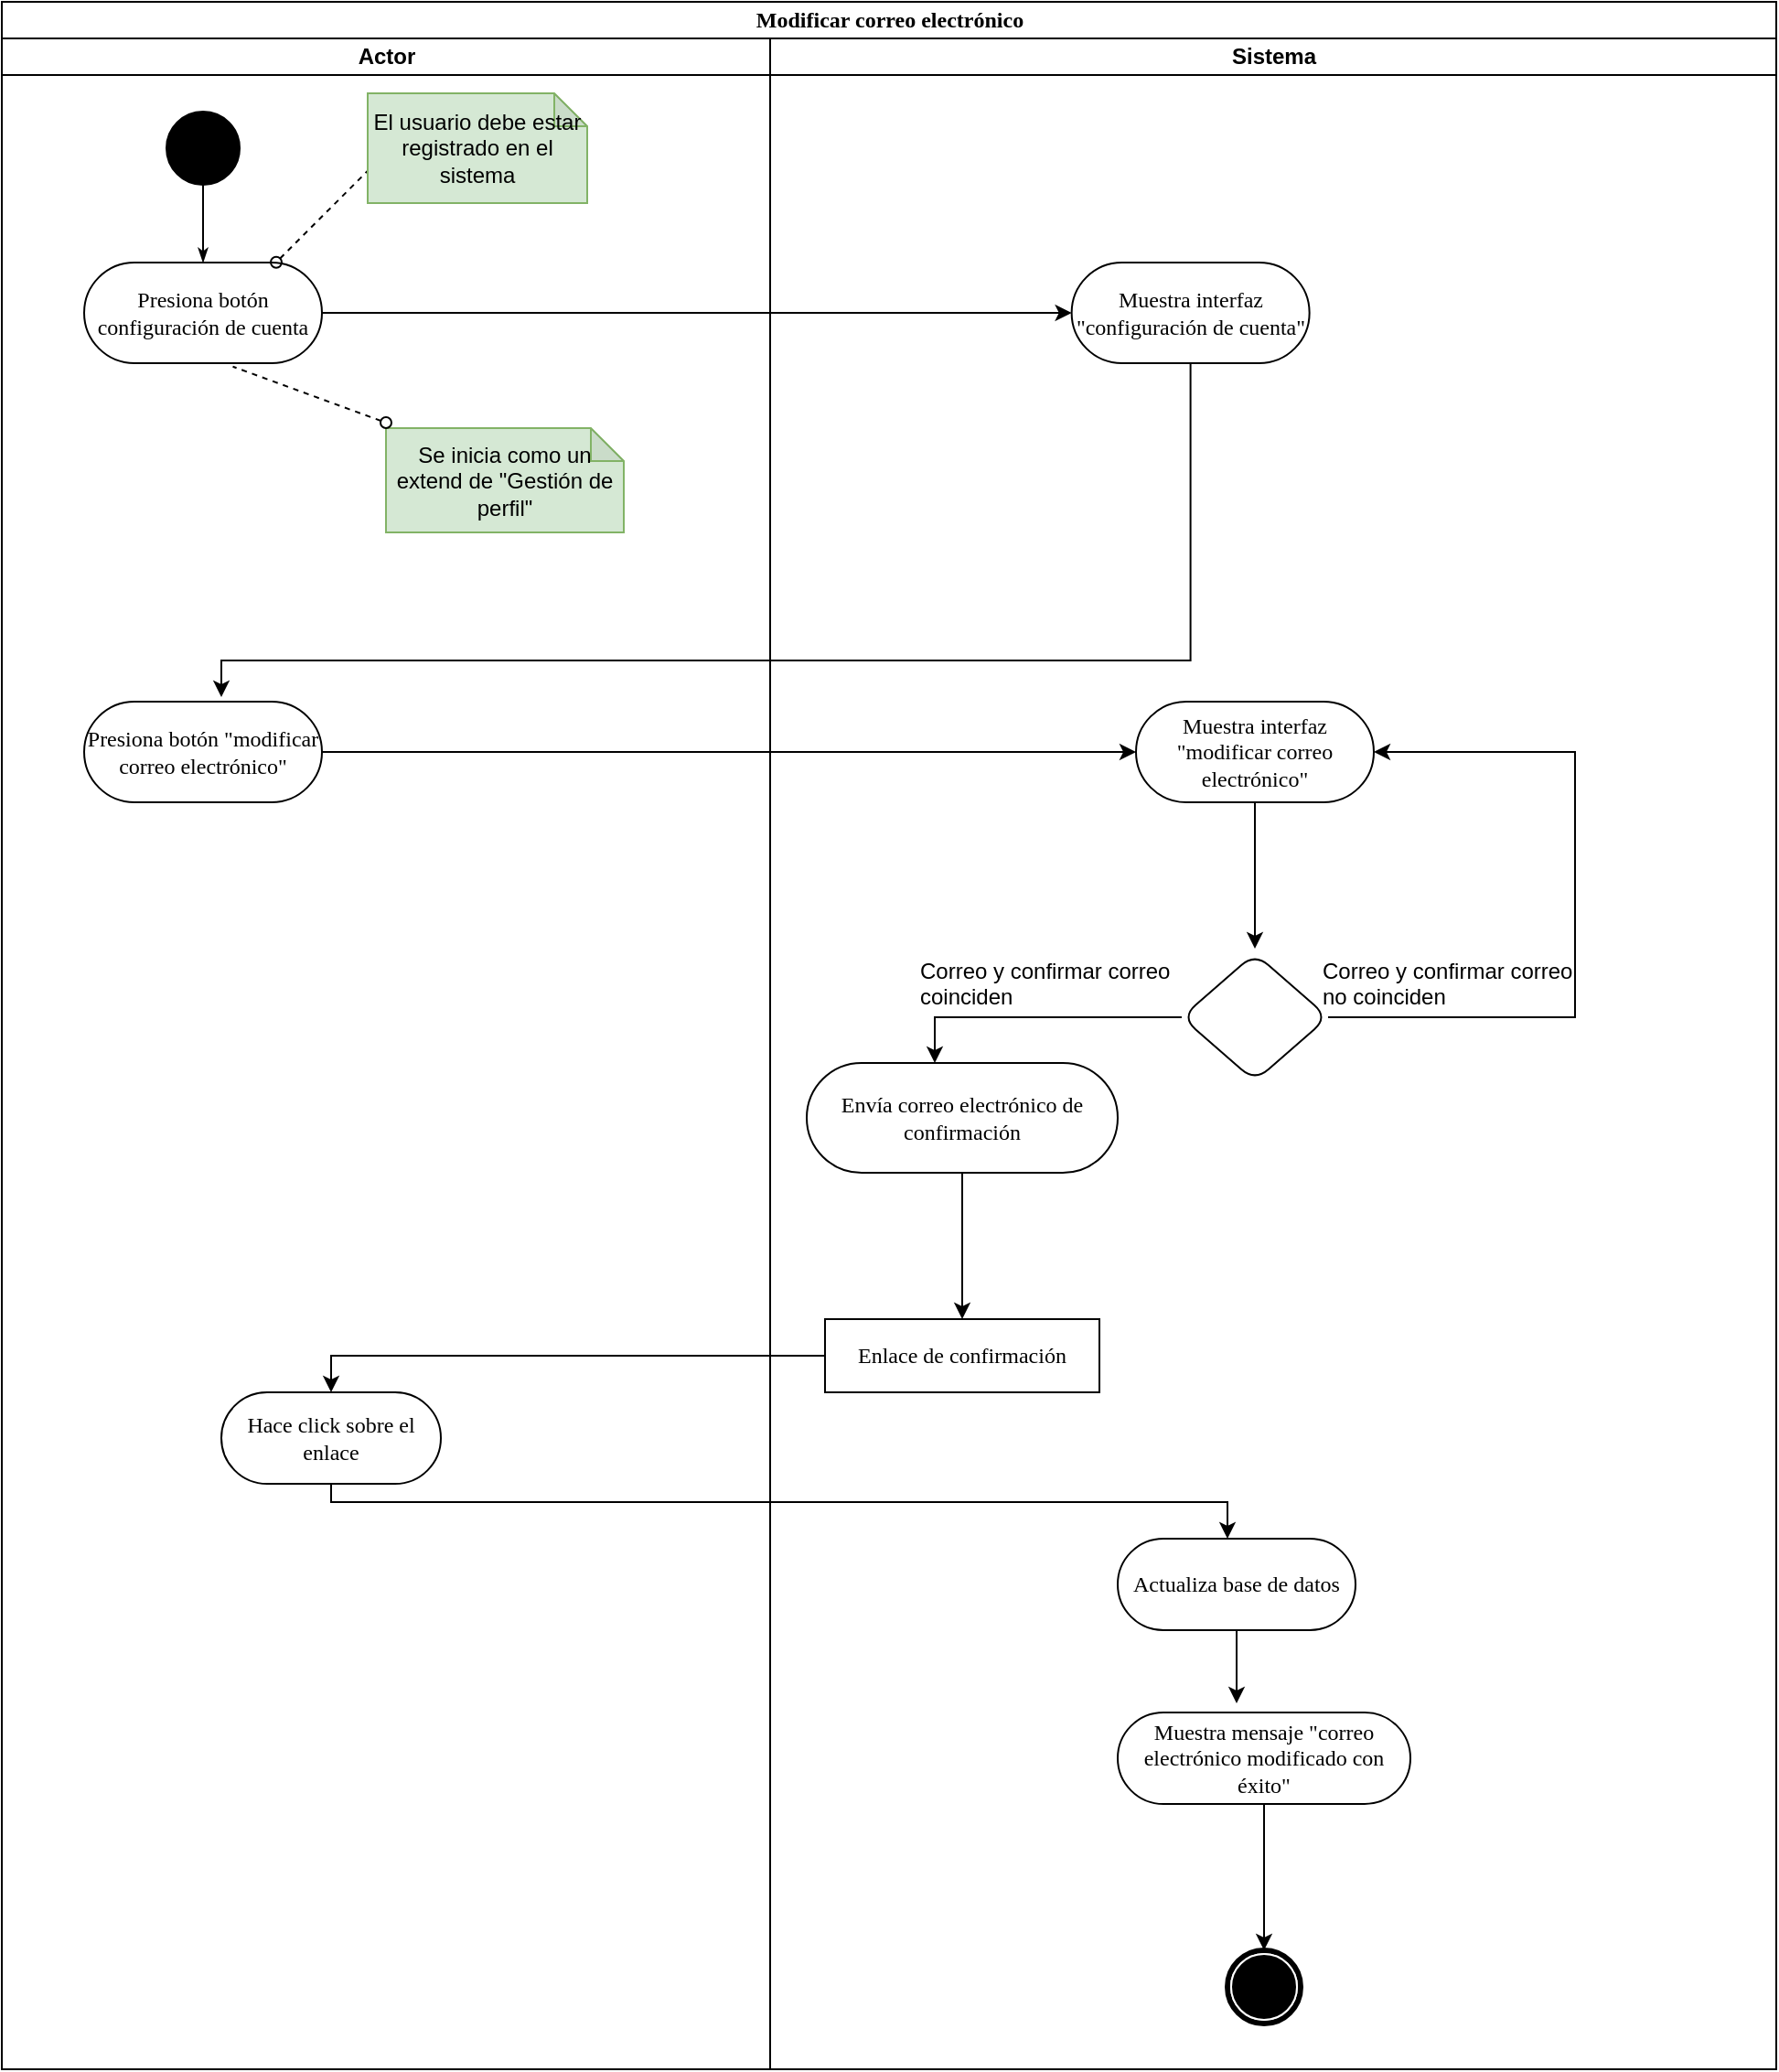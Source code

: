 <mxfile version="10.8.0" type="github"><diagram name="Page-1" id="0783ab3e-0a74-02c8-0abd-f7b4e66b4bec"><mxGraphModel dx="680" dy="396" grid="1" gridSize="10" guides="1" tooltips="1" connect="1" arrows="1" fold="1" page="1" pageScale="1" pageWidth="850" pageHeight="1100" background="#ffffff" math="0" shadow="0"><root><mxCell id="0"/><mxCell id="1" parent="0"/><mxCell id="1c1d494c118603dd-1" value="Modificar correo electrónico" style="swimlane;html=1;childLayout=stackLayout;startSize=20;rounded=0;shadow=0;comic=0;labelBackgroundColor=none;strokeColor=#000000;strokeWidth=1;fillColor=#ffffff;fontFamily=Verdana;fontSize=12;fontColor=#000000;align=center;" parent="1" vertex="1"><mxGeometry x="40" y="20" width="970" height="1130" as="geometry"/></mxCell><mxCell id="1c1d494c118603dd-2" value="Actor" style="swimlane;html=1;startSize=20;" parent="1c1d494c118603dd-1" vertex="1"><mxGeometry y="20" width="420" height="1110" as="geometry"/></mxCell><mxCell id="60571a20871a0731-4" value="" style="ellipse;whiteSpace=wrap;html=1;rounded=0;shadow=0;comic=0;labelBackgroundColor=none;strokeColor=#000000;strokeWidth=1;fillColor=#000000;fontFamily=Verdana;fontSize=12;fontColor=#000000;align=center;" parent="1c1d494c118603dd-2" vertex="1"><mxGeometry x="90" y="40" width="40" height="40" as="geometry"/></mxCell><mxCell id="60571a20871a0731-8" value="Presiona botón configuración de cuenta" style="rounded=1;whiteSpace=wrap;html=1;shadow=0;comic=0;labelBackgroundColor=none;strokeColor=#000000;strokeWidth=1;fillColor=#ffffff;fontFamily=Verdana;fontSize=12;fontColor=#000000;align=center;arcSize=50;" parent="1c1d494c118603dd-2" vertex="1"><mxGeometry x="45" y="122.5" width="130" height="55" as="geometry"/></mxCell><mxCell id="1c1d494c118603dd-27" style="edgeStyle=orthogonalEdgeStyle;rounded=0;html=1;labelBackgroundColor=none;startArrow=none;startFill=0;startSize=5;endArrow=classicThin;endFill=1;endSize=5;jettySize=auto;orthogonalLoop=1;strokeColor=#000000;strokeWidth=1;fontFamily=Verdana;fontSize=12;fontColor=#000000;" parent="1c1d494c118603dd-2" source="60571a20871a0731-4" target="60571a20871a0731-8" edge="1"><mxGeometry relative="1" as="geometry"/></mxCell><mxCell id="f4PD4zK0wdrXyah9kPIm-65" value="Hace click sobre el enlace" style="rounded=1;whiteSpace=wrap;html=1;shadow=0;comic=0;labelBackgroundColor=none;strokeColor=#000000;strokeWidth=1;fillColor=#ffffff;fontFamily=Verdana;fontSize=12;fontColor=#000000;align=center;arcSize=50;" parent="1c1d494c118603dd-2" vertex="1"><mxGeometry x="120" y="740" width="120" height="50" as="geometry"/></mxCell><mxCell id="E5oHEQeqn7ju0-Vg1Rph-2" value="" style="endArrow=none;dashed=1;html=1;startArrow=oval;startFill=0;" parent="1c1d494c118603dd-2" edge="1"><mxGeometry width="50" height="50" relative="1" as="geometry"><mxPoint x="150" y="122.364" as="sourcePoint"/><mxPoint x="200" y="72.364" as="targetPoint"/></mxGeometry></mxCell><mxCell id="E5oHEQeqn7ju0-Vg1Rph-3" value="El usuario debe estar registrado en el sistema" style="shape=note;whiteSpace=wrap;html=1;backgroundOutline=1;darkOpacity=0.05;size=18;fillColor=#d5e8d4;strokeColor=#82b366;" parent="1c1d494c118603dd-2" vertex="1"><mxGeometry x="200" y="30" width="120" height="60" as="geometry"/></mxCell><mxCell id="E5oHEQeqn7ju0-Vg1Rph-5" value="Se inicia como un extend de &quot;Gestión de perfil&quot;" style="shape=note;whiteSpace=wrap;html=1;backgroundOutline=1;darkOpacity=0.05;size=18;fillColor=#d5e8d4;strokeColor=#82b366;" parent="1c1d494c118603dd-2" vertex="1"><mxGeometry x="210" y="213" width="130" height="57" as="geometry"/></mxCell><mxCell id="E5oHEQeqn7ju0-Vg1Rph-7" value="Presiona botón &quot;modificar correo electrónico&quot;" style="rounded=1;whiteSpace=wrap;html=1;shadow=0;comic=0;labelBackgroundColor=none;strokeColor=#000000;strokeWidth=1;fillColor=#ffffff;fontFamily=Verdana;fontSize=12;fontColor=#000000;align=center;arcSize=50;" parent="1c1d494c118603dd-2" vertex="1"><mxGeometry x="45" y="362.5" width="130" height="55" as="geometry"/></mxCell><mxCell id="1c1d494c118603dd-4" value="Sistema" style="swimlane;html=1;startSize=20;" parent="1c1d494c118603dd-1" vertex="1"><mxGeometry x="420" y="20" width="550" height="1110" as="geometry"/></mxCell><mxCell id="60571a20871a0731-5" value="" style="shape=mxgraph.bpmn.shape;html=1;verticalLabelPosition=bottom;labelBackgroundColor=#ffffff;verticalAlign=top;perimeter=ellipsePerimeter;outline=end;symbol=terminate;rounded=0;shadow=0;comic=0;strokeColor=#000000;strokeWidth=1;fillColor=#ffffff;fontFamily=Verdana;fontSize=12;fontColor=#000000;align=center;" parent="1c1d494c118603dd-4" vertex="1"><mxGeometry x="250" y="1045" width="40" height="40" as="geometry"/></mxCell><mxCell id="f4PD4zK0wdrXyah9kPIm-56" value="" style="edgeStyle=orthogonalEdgeStyle;rounded=0;orthogonalLoop=1;jettySize=auto;html=1;" parent="1c1d494c118603dd-4" source="f4PD4zK0wdrXyah9kPIm-54" edge="1"><mxGeometry relative="1" as="geometry"><mxPoint x="90" y="560" as="targetPoint"/><Array as="points"><mxPoint x="90" y="535"/></Array></mxGeometry></mxCell><mxCell id="f4PD4zK0wdrXyah9kPIm-61" value="" style="edgeStyle=orthogonalEdgeStyle;rounded=0;orthogonalLoop=1;jettySize=auto;html=1;entryX=1;entryY=0.5;entryDx=0;entryDy=0;" parent="1c1d494c118603dd-4" source="f4PD4zK0wdrXyah9kPIm-54" target="E5oHEQeqn7ju0-Vg1Rph-8" edge="1"><mxGeometry relative="1" as="geometry"><mxPoint x="390" y="420" as="targetPoint"/><Array as="points"><mxPoint x="440" y="535"/><mxPoint x="440" y="390"/></Array></mxGeometry></mxCell><mxCell id="f4PD4zK0wdrXyah9kPIm-54" value="" style="rhombus;whiteSpace=wrap;html=1;rounded=1;fillColor=none;" parent="1c1d494c118603dd-4" vertex="1"><mxGeometry x="225" y="500" width="80" height="70" as="geometry"/></mxCell><mxCell id="f4PD4zK0wdrXyah9kPIm-77" value="Correo y confirmar correo&lt;br&gt;coinciden&lt;br&gt;" style="text;html=1;resizable=0;points=[];autosize=1;align=left;verticalAlign=top;spacingTop=-4;" parent="1c1d494c118603dd-4" vertex="1"><mxGeometry x="80" y="500" width="150" height="30" as="geometry"/></mxCell><mxCell id="E5oHEQeqn7ju0-Vg1Rph-20" value="" style="edgeStyle=orthogonalEdgeStyle;rounded=0;orthogonalLoop=1;jettySize=auto;html=1;startArrow=none;startFill=0;" parent="1c1d494c118603dd-4" source="f4PD4zK0wdrXyah9kPIm-78" edge="1"><mxGeometry relative="1" as="geometry"><mxPoint x="255" y="910" as="targetPoint"/></mxGeometry></mxCell><mxCell id="f4PD4zK0wdrXyah9kPIm-78" value="Actualiza base de datos" style="rounded=1;whiteSpace=wrap;html=1;shadow=0;comic=0;labelBackgroundColor=none;strokeColor=#000000;strokeWidth=1;fillColor=#ffffff;fontFamily=Verdana;fontSize=12;fontColor=#000000;align=center;arcSize=50;" parent="1c1d494c118603dd-4" vertex="1"><mxGeometry x="190" y="820" width="130" height="50" as="geometry"/></mxCell><mxCell id="E5oHEQeqn7ju0-Vg1Rph-22" value="" style="edgeStyle=orthogonalEdgeStyle;rounded=0;orthogonalLoop=1;jettySize=auto;html=1;startArrow=none;startFill=0;" parent="1c1d494c118603dd-4" source="E5oHEQeqn7ju0-Vg1Rph-19" edge="1"><mxGeometry relative="1" as="geometry"><mxPoint x="270" y="1045" as="targetPoint"/></mxGeometry></mxCell><mxCell id="E5oHEQeqn7ju0-Vg1Rph-19" value="Muestra mensaje &quot;correo electrónico modificado con éxito&quot;" style="rounded=1;whiteSpace=wrap;html=1;shadow=0;comic=0;labelBackgroundColor=none;strokeColor=#000000;strokeWidth=1;fillColor=#ffffff;fontFamily=Verdana;fontSize=12;fontColor=#000000;align=center;arcSize=50;" parent="1c1d494c118603dd-4" vertex="1"><mxGeometry x="190" y="915" width="160" height="50" as="geometry"/></mxCell><mxCell id="E5oHEQeqn7ju0-Vg1Rph-18" value="" style="edgeStyle=orthogonalEdgeStyle;rounded=0;orthogonalLoop=1;jettySize=auto;html=1;startArrow=none;startFill=0;" parent="1c1d494c118603dd-4" source="f4PD4zK0wdrXyah9kPIm-83" target="E5oHEQeqn7ju0-Vg1Rph-17" edge="1"><mxGeometry relative="1" as="geometry"/></mxCell><mxCell id="f4PD4zK0wdrXyah9kPIm-83" value="Envía correo electrónico de confirmación" style="rounded=1;whiteSpace=wrap;html=1;shadow=0;comic=0;labelBackgroundColor=none;strokeColor=#000000;strokeWidth=1;fillColor=#ffffff;fontFamily=Verdana;fontSize=12;fontColor=#000000;align=center;arcSize=50;" parent="1c1d494c118603dd-4" vertex="1"><mxGeometry x="20" y="560" width="170" height="60" as="geometry"/></mxCell><mxCell id="E5oHEQeqn7ju0-Vg1Rph-17" value="Enlace de confirmación" style="rounded=0;whiteSpace=wrap;html=1;shadow=0;comic=0;labelBackgroundColor=none;strokeColor=#000000;strokeWidth=1;fillColor=#ffffff;fontFamily=Verdana;fontSize=12;fontColor=#000000;align=center;arcSize=50;" parent="1c1d494c118603dd-4" vertex="1"><mxGeometry x="30" y="700" width="150" height="40" as="geometry"/></mxCell><mxCell id="E5oHEQeqn7ju0-Vg1Rph-11" value="" style="edgeStyle=orthogonalEdgeStyle;rounded=0;orthogonalLoop=1;jettySize=auto;html=1;startArrow=none;startFill=0;" parent="1c1d494c118603dd-4" source="E5oHEQeqn7ju0-Vg1Rph-8" edge="1"><mxGeometry relative="1" as="geometry"><mxPoint x="265" y="497.5" as="targetPoint"/></mxGeometry></mxCell><mxCell id="E5oHEQeqn7ju0-Vg1Rph-8" value="Muestra interfaz &quot;modificar correo electrónico&quot;" style="rounded=1;whiteSpace=wrap;html=1;shadow=0;comic=0;labelBackgroundColor=none;strokeColor=#000000;strokeWidth=1;fillColor=#ffffff;fontFamily=Verdana;fontSize=12;fontColor=#000000;align=center;arcSize=50;" parent="1c1d494c118603dd-4" vertex="1"><mxGeometry x="200" y="362.5" width="130" height="55" as="geometry"/></mxCell><mxCell id="E5oHEQeqn7ju0-Vg1Rph-12" value="Correo y confirmar correo&lt;br&gt;no coinciden&lt;br&gt;" style="text;html=1;resizable=0;points=[];autosize=1;align=left;verticalAlign=top;spacingTop=-4;" parent="1c1d494c118603dd-4" vertex="1"><mxGeometry x="300" y="500" width="150" height="30" as="geometry"/></mxCell><mxCell id="C9Mdow7kql61oaXEtWHA-4" value="" style="edgeStyle=orthogonalEdgeStyle;rounded=0;orthogonalLoop=1;jettySize=auto;html=1;" parent="1c1d494c118603dd-4" source="C9Mdow7kql61oaXEtWHA-1" edge="1"><mxGeometry relative="1" as="geometry"><mxPoint x="-300" y="360" as="targetPoint"/><Array as="points"><mxPoint x="230" y="340"/><mxPoint x="-300" y="340"/></Array></mxGeometry></mxCell><mxCell id="C9Mdow7kql61oaXEtWHA-1" value="Muestra interfaz &quot;configuración de cuenta&quot;" style="rounded=1;whiteSpace=wrap;html=1;shadow=0;comic=0;labelBackgroundColor=none;strokeColor=#000000;strokeWidth=1;fillColor=#ffffff;fontFamily=Verdana;fontSize=12;fontColor=#000000;align=center;arcSize=50;" parent="1c1d494c118603dd-4" vertex="1"><mxGeometry x="164.818" y="122.5" width="130" height="55" as="geometry"/></mxCell><mxCell id="f4PD4zK0wdrXyah9kPIm-70" value="" style="edgeStyle=orthogonalEdgeStyle;rounded=0;orthogonalLoop=1;jettySize=auto;html=1;" parent="1c1d494c118603dd-1" source="f4PD4zK0wdrXyah9kPIm-65" edge="1"><mxGeometry relative="1" as="geometry"><mxPoint x="670" y="840" as="targetPoint"/><Array as="points"><mxPoint x="180" y="820"/><mxPoint x="670" y="820"/></Array></mxGeometry></mxCell><mxCell id="E5oHEQeqn7ju0-Vg1Rph-9" value="" style="edgeStyle=orthogonalEdgeStyle;rounded=0;orthogonalLoop=1;jettySize=auto;html=1;startArrow=none;startFill=0;" parent="1c1d494c118603dd-1" source="E5oHEQeqn7ju0-Vg1Rph-7" target="E5oHEQeqn7ju0-Vg1Rph-8" edge="1"><mxGeometry relative="1" as="geometry"/></mxCell><mxCell id="f4PD4zK0wdrXyah9kPIm-64" value="" style="edgeStyle=orthogonalEdgeStyle;rounded=0;orthogonalLoop=1;jettySize=auto;html=1;entryX=0.5;entryY=0;entryDx=0;entryDy=0;exitX=0;exitY=0.5;exitDx=0;exitDy=0;" parent="1c1d494c118603dd-1" source="E5oHEQeqn7ju0-Vg1Rph-17" target="f4PD4zK0wdrXyah9kPIm-65" edge="1"><mxGeometry relative="1" as="geometry"><mxPoint x="390" y="725" as="sourcePoint"/><mxPoint x="155" y="725" as="targetPoint"/></mxGeometry></mxCell><mxCell id="C9Mdow7kql61oaXEtWHA-2" value="" style="edgeStyle=orthogonalEdgeStyle;rounded=0;orthogonalLoop=1;jettySize=auto;html=1;" parent="1c1d494c118603dd-1" source="60571a20871a0731-8" target="C9Mdow7kql61oaXEtWHA-1" edge="1"><mxGeometry relative="1" as="geometry"/></mxCell><mxCell id="E5oHEQeqn7ju0-Vg1Rph-4" value="" style="endArrow=none;dashed=1;html=1;startArrow=oval;startFill=0;entryX=0.625;entryY=1.034;entryDx=0;entryDy=0;entryPerimeter=0;" parent="1" target="60571a20871a0731-8" edge="1"><mxGeometry width="50" height="50" relative="1" as="geometry"><mxPoint x="250" y="250" as="sourcePoint"/><mxPoint x="250" y="122.364" as="targetPoint"/><Array as="points"/></mxGeometry></mxCell></root></mxGraphModel></diagram></mxfile>
